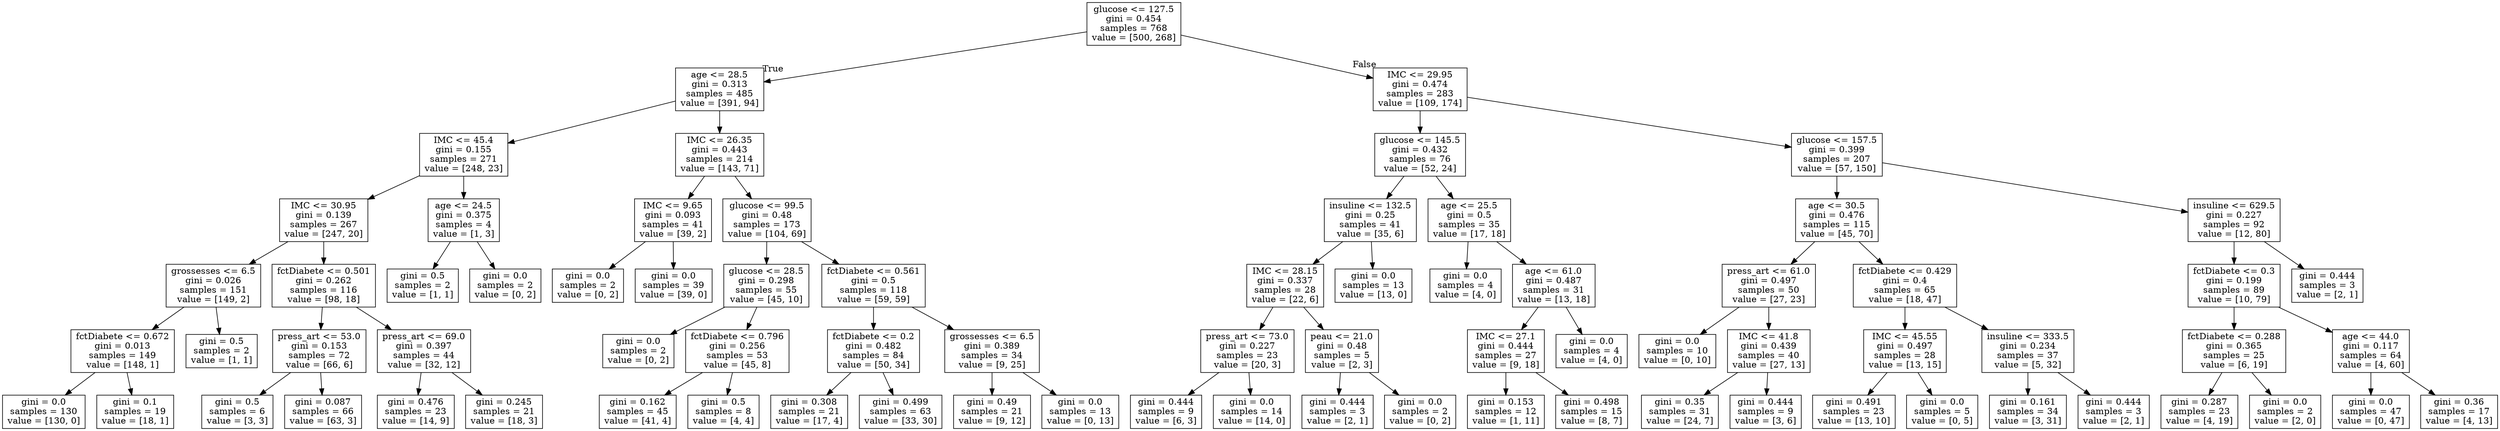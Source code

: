 digraph Tree {
node [shape=box] ;
0 [label="glucose <= 127.5\ngini = 0.454\nsamples = 768\nvalue = [500, 268]"] ;
1 [label="age <= 28.5\ngini = 0.313\nsamples = 485\nvalue = [391, 94]"] ;
0 -> 1 [labeldistance=2.5, labelangle=45, headlabel="True"] ;
2 [label="IMC <= 45.4\ngini = 0.155\nsamples = 271\nvalue = [248, 23]"] ;
1 -> 2 ;
3 [label="IMC <= 30.95\ngini = 0.139\nsamples = 267\nvalue = [247, 20]"] ;
2 -> 3 ;
4 [label="grossesses <= 6.5\ngini = 0.026\nsamples = 151\nvalue = [149, 2]"] ;
3 -> 4 ;
5 [label="fctDiabete <= 0.672\ngini = 0.013\nsamples = 149\nvalue = [148, 1]"] ;
4 -> 5 ;
6 [label="gini = 0.0\nsamples = 130\nvalue = [130, 0]"] ;
5 -> 6 ;
7 [label="gini = 0.1\nsamples = 19\nvalue = [18, 1]"] ;
5 -> 7 ;
8 [label="gini = 0.5\nsamples = 2\nvalue = [1, 1]"] ;
4 -> 8 ;
9 [label="fctDiabete <= 0.501\ngini = 0.262\nsamples = 116\nvalue = [98, 18]"] ;
3 -> 9 ;
10 [label="press_art <= 53.0\ngini = 0.153\nsamples = 72\nvalue = [66, 6]"] ;
9 -> 10 ;
11 [label="gini = 0.5\nsamples = 6\nvalue = [3, 3]"] ;
10 -> 11 ;
12 [label="gini = 0.087\nsamples = 66\nvalue = [63, 3]"] ;
10 -> 12 ;
13 [label="press_art <= 69.0\ngini = 0.397\nsamples = 44\nvalue = [32, 12]"] ;
9 -> 13 ;
14 [label="gini = 0.476\nsamples = 23\nvalue = [14, 9]"] ;
13 -> 14 ;
15 [label="gini = 0.245\nsamples = 21\nvalue = [18, 3]"] ;
13 -> 15 ;
16 [label="age <= 24.5\ngini = 0.375\nsamples = 4\nvalue = [1, 3]"] ;
2 -> 16 ;
17 [label="gini = 0.5\nsamples = 2\nvalue = [1, 1]"] ;
16 -> 17 ;
18 [label="gini = 0.0\nsamples = 2\nvalue = [0, 2]"] ;
16 -> 18 ;
19 [label="IMC <= 26.35\ngini = 0.443\nsamples = 214\nvalue = [143, 71]"] ;
1 -> 19 ;
20 [label="IMC <= 9.65\ngini = 0.093\nsamples = 41\nvalue = [39, 2]"] ;
19 -> 20 ;
21 [label="gini = 0.0\nsamples = 2\nvalue = [0, 2]"] ;
20 -> 21 ;
22 [label="gini = 0.0\nsamples = 39\nvalue = [39, 0]"] ;
20 -> 22 ;
23 [label="glucose <= 99.5\ngini = 0.48\nsamples = 173\nvalue = [104, 69]"] ;
19 -> 23 ;
24 [label="glucose <= 28.5\ngini = 0.298\nsamples = 55\nvalue = [45, 10]"] ;
23 -> 24 ;
25 [label="gini = 0.0\nsamples = 2\nvalue = [0, 2]"] ;
24 -> 25 ;
26 [label="fctDiabete <= 0.796\ngini = 0.256\nsamples = 53\nvalue = [45, 8]"] ;
24 -> 26 ;
27 [label="gini = 0.162\nsamples = 45\nvalue = [41, 4]"] ;
26 -> 27 ;
28 [label="gini = 0.5\nsamples = 8\nvalue = [4, 4]"] ;
26 -> 28 ;
29 [label="fctDiabete <= 0.561\ngini = 0.5\nsamples = 118\nvalue = [59, 59]"] ;
23 -> 29 ;
30 [label="fctDiabete <= 0.2\ngini = 0.482\nsamples = 84\nvalue = [50, 34]"] ;
29 -> 30 ;
31 [label="gini = 0.308\nsamples = 21\nvalue = [17, 4]"] ;
30 -> 31 ;
32 [label="gini = 0.499\nsamples = 63\nvalue = [33, 30]"] ;
30 -> 32 ;
33 [label="grossesses <= 6.5\ngini = 0.389\nsamples = 34\nvalue = [9, 25]"] ;
29 -> 33 ;
34 [label="gini = 0.49\nsamples = 21\nvalue = [9, 12]"] ;
33 -> 34 ;
35 [label="gini = 0.0\nsamples = 13\nvalue = [0, 13]"] ;
33 -> 35 ;
36 [label="IMC <= 29.95\ngini = 0.474\nsamples = 283\nvalue = [109, 174]"] ;
0 -> 36 [labeldistance=2.5, labelangle=-45, headlabel="False"] ;
37 [label="glucose <= 145.5\ngini = 0.432\nsamples = 76\nvalue = [52, 24]"] ;
36 -> 37 ;
38 [label="insuline <= 132.5\ngini = 0.25\nsamples = 41\nvalue = [35, 6]"] ;
37 -> 38 ;
39 [label="IMC <= 28.15\ngini = 0.337\nsamples = 28\nvalue = [22, 6]"] ;
38 -> 39 ;
40 [label="press_art <= 73.0\ngini = 0.227\nsamples = 23\nvalue = [20, 3]"] ;
39 -> 40 ;
41 [label="gini = 0.444\nsamples = 9\nvalue = [6, 3]"] ;
40 -> 41 ;
42 [label="gini = 0.0\nsamples = 14\nvalue = [14, 0]"] ;
40 -> 42 ;
43 [label="peau <= 21.0\ngini = 0.48\nsamples = 5\nvalue = [2, 3]"] ;
39 -> 43 ;
44 [label="gini = 0.444\nsamples = 3\nvalue = [2, 1]"] ;
43 -> 44 ;
45 [label="gini = 0.0\nsamples = 2\nvalue = [0, 2]"] ;
43 -> 45 ;
46 [label="gini = 0.0\nsamples = 13\nvalue = [13, 0]"] ;
38 -> 46 ;
47 [label="age <= 25.5\ngini = 0.5\nsamples = 35\nvalue = [17, 18]"] ;
37 -> 47 ;
48 [label="gini = 0.0\nsamples = 4\nvalue = [4, 0]"] ;
47 -> 48 ;
49 [label="age <= 61.0\ngini = 0.487\nsamples = 31\nvalue = [13, 18]"] ;
47 -> 49 ;
50 [label="IMC <= 27.1\ngini = 0.444\nsamples = 27\nvalue = [9, 18]"] ;
49 -> 50 ;
51 [label="gini = 0.153\nsamples = 12\nvalue = [1, 11]"] ;
50 -> 51 ;
52 [label="gini = 0.498\nsamples = 15\nvalue = [8, 7]"] ;
50 -> 52 ;
53 [label="gini = 0.0\nsamples = 4\nvalue = [4, 0]"] ;
49 -> 53 ;
54 [label="glucose <= 157.5\ngini = 0.399\nsamples = 207\nvalue = [57, 150]"] ;
36 -> 54 ;
55 [label="age <= 30.5\ngini = 0.476\nsamples = 115\nvalue = [45, 70]"] ;
54 -> 55 ;
56 [label="press_art <= 61.0\ngini = 0.497\nsamples = 50\nvalue = [27, 23]"] ;
55 -> 56 ;
57 [label="gini = 0.0\nsamples = 10\nvalue = [0, 10]"] ;
56 -> 57 ;
58 [label="IMC <= 41.8\ngini = 0.439\nsamples = 40\nvalue = [27, 13]"] ;
56 -> 58 ;
59 [label="gini = 0.35\nsamples = 31\nvalue = [24, 7]"] ;
58 -> 59 ;
60 [label="gini = 0.444\nsamples = 9\nvalue = [3, 6]"] ;
58 -> 60 ;
61 [label="fctDiabete <= 0.429\ngini = 0.4\nsamples = 65\nvalue = [18, 47]"] ;
55 -> 61 ;
62 [label="IMC <= 45.55\ngini = 0.497\nsamples = 28\nvalue = [13, 15]"] ;
61 -> 62 ;
63 [label="gini = 0.491\nsamples = 23\nvalue = [13, 10]"] ;
62 -> 63 ;
64 [label="gini = 0.0\nsamples = 5\nvalue = [0, 5]"] ;
62 -> 64 ;
65 [label="insuline <= 333.5\ngini = 0.234\nsamples = 37\nvalue = [5, 32]"] ;
61 -> 65 ;
66 [label="gini = 0.161\nsamples = 34\nvalue = [3, 31]"] ;
65 -> 66 ;
67 [label="gini = 0.444\nsamples = 3\nvalue = [2, 1]"] ;
65 -> 67 ;
68 [label="insuline <= 629.5\ngini = 0.227\nsamples = 92\nvalue = [12, 80]"] ;
54 -> 68 ;
69 [label="fctDiabete <= 0.3\ngini = 0.199\nsamples = 89\nvalue = [10, 79]"] ;
68 -> 69 ;
70 [label="fctDiabete <= 0.288\ngini = 0.365\nsamples = 25\nvalue = [6, 19]"] ;
69 -> 70 ;
71 [label="gini = 0.287\nsamples = 23\nvalue = [4, 19]"] ;
70 -> 71 ;
72 [label="gini = 0.0\nsamples = 2\nvalue = [2, 0]"] ;
70 -> 72 ;
73 [label="age <= 44.0\ngini = 0.117\nsamples = 64\nvalue = [4, 60]"] ;
69 -> 73 ;
74 [label="gini = 0.0\nsamples = 47\nvalue = [0, 47]"] ;
73 -> 74 ;
75 [label="gini = 0.36\nsamples = 17\nvalue = [4, 13]"] ;
73 -> 75 ;
76 [label="gini = 0.444\nsamples = 3\nvalue = [2, 1]"] ;
68 -> 76 ;
}